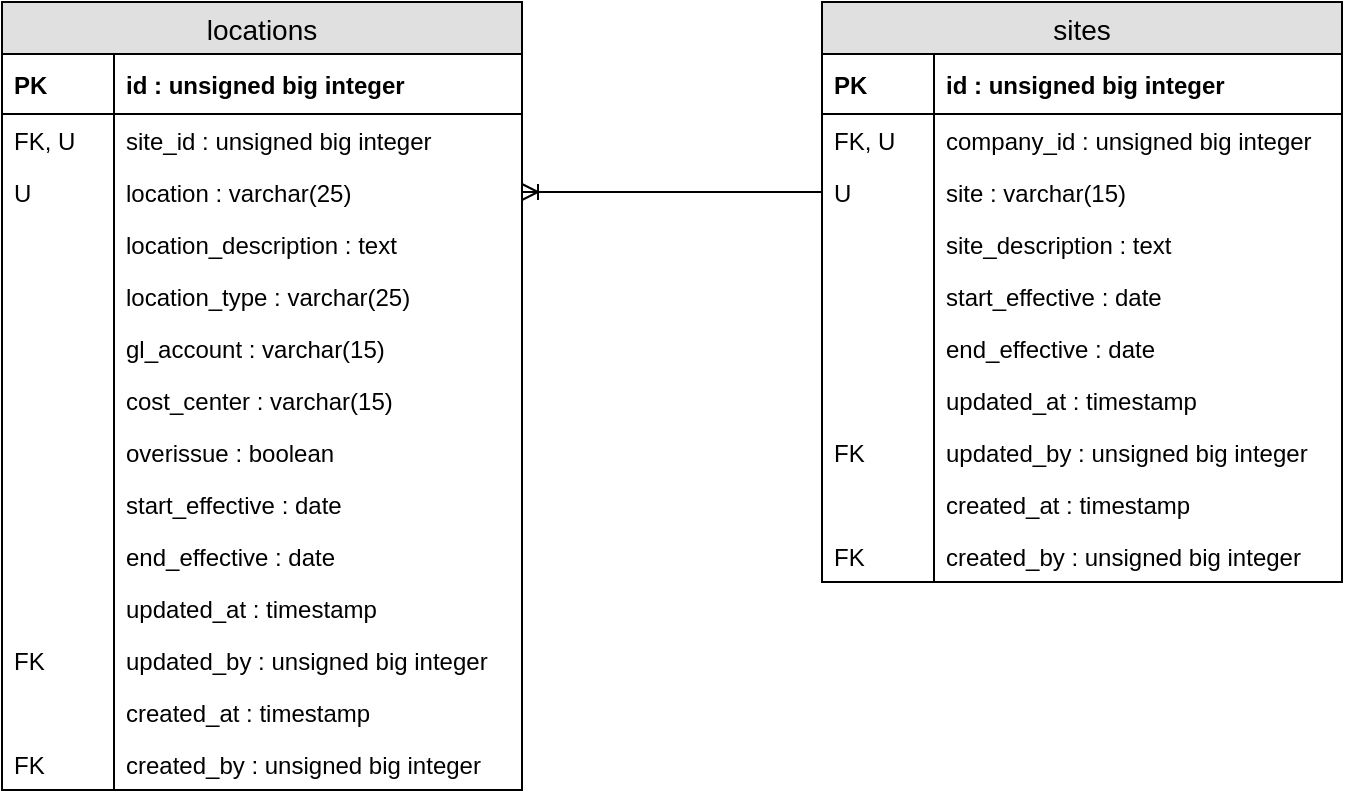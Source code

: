 <mxfile pages="1" version="11.2.3" type="github"><diagram name="Page-1" id="e56a1550-8fbb-45ad-956c-1786394a9013"><mxGraphModel dx="1422" dy="765" grid="1" gridSize="10" guides="1" tooltips="1" connect="1" arrows="1" fold="1" page="1" pageScale="1" pageWidth="1100" pageHeight="850" background="#ffffff" math="0" shadow="0"><root><mxCell id="0"/><mxCell id="1" parent="0"/><mxCell id="6ChoQouHFW53AfwpZ2my-41" value="locations" style="swimlane;fontStyle=0;childLayout=stackLayout;horizontal=1;startSize=26;fillColor=#e0e0e0;horizontalStack=0;resizeParent=1;resizeParentMax=0;resizeLast=0;collapsible=1;marginBottom=0;swimlaneFillColor=#ffffff;align=center;fontSize=14;connectable=1;" parent="1" vertex="1"><mxGeometry x="90" y="80" width="260" height="394" as="geometry"/></mxCell><mxCell id="6ChoQouHFW53AfwpZ2my-44" value="id : unsigned big integer" style="shape=partialRectangle;top=0;left=0;right=0;bottom=1;align=left;verticalAlign=middle;fillColor=none;spacingLeft=60;spacingRight=4;overflow=hidden;rotatable=0;points=[[0,0.5],[1,0.5]];portConstraint=eastwest;dropTarget=0;fontStyle=1;fontSize=12;" parent="6ChoQouHFW53AfwpZ2my-41" vertex="1"><mxGeometry y="26" width="260" height="30" as="geometry"/></mxCell><mxCell id="6ChoQouHFW53AfwpZ2my-45" value="PK" style="shape=partialRectangle;fontStyle=1;top=0;left=0;bottom=0;fillColor=none;align=left;verticalAlign=middle;spacingLeft=4;spacingRight=4;overflow=hidden;rotatable=0;points=[];portConstraint=eastwest;part=1;fontSize=12;" parent="6ChoQouHFW53AfwpZ2my-44" vertex="1" connectable="0"><mxGeometry width="56" height="30" as="geometry"/></mxCell><mxCell id="6ChoQouHFW53AfwpZ2my-46" value="site_id : unsigned big integer" style="shape=partialRectangle;top=0;left=0;right=0;bottom=0;align=left;verticalAlign=top;fillColor=none;spacingLeft=60;spacingRight=4;overflow=hidden;rotatable=0;points=[[0,0.5],[1,0.5]];portConstraint=eastwest;dropTarget=0;fontSize=12;" parent="6ChoQouHFW53AfwpZ2my-41" vertex="1"><mxGeometry y="56" width="260" height="26" as="geometry"/></mxCell><mxCell id="6ChoQouHFW53AfwpZ2my-47" value="FK, U" style="shape=partialRectangle;top=0;left=0;bottom=0;fillColor=none;align=left;verticalAlign=top;spacingLeft=4;spacingRight=4;overflow=hidden;rotatable=0;points=[];portConstraint=eastwest;part=1;fontSize=12;" parent="6ChoQouHFW53AfwpZ2my-46" vertex="1" connectable="0"><mxGeometry width="56" height="26" as="geometry"/></mxCell><mxCell id="6ChoQouHFW53AfwpZ2my-55" value="location : varchar(25)" style="shape=partialRectangle;top=0;left=0;right=0;bottom=0;align=left;verticalAlign=top;fillColor=none;spacingLeft=60;spacingRight=4;overflow=hidden;rotatable=0;points=[[0,0.5],[1,0.5]];portConstraint=eastwest;dropTarget=0;fontSize=12;" parent="6ChoQouHFW53AfwpZ2my-41" vertex="1"><mxGeometry y="82" width="260" height="26" as="geometry"/></mxCell><mxCell id="6ChoQouHFW53AfwpZ2my-56" value="U" style="shape=partialRectangle;top=0;left=0;bottom=0;fillColor=none;align=left;verticalAlign=top;spacingLeft=4;spacingRight=4;overflow=hidden;rotatable=0;points=[];portConstraint=eastwest;part=1;fontSize=12;" parent="6ChoQouHFW53AfwpZ2my-55" vertex="1" connectable="0"><mxGeometry width="56" height="26" as="geometry"/></mxCell><mxCell id="6ChoQouHFW53AfwpZ2my-57" value="location_description : text" style="shape=partialRectangle;top=0;left=0;right=0;bottom=0;align=left;verticalAlign=top;fillColor=none;spacingLeft=60;spacingRight=4;overflow=hidden;rotatable=0;points=[[0,0.5],[1,0.5]];portConstraint=eastwest;dropTarget=0;fontSize=12;" parent="6ChoQouHFW53AfwpZ2my-41" vertex="1"><mxGeometry y="108" width="260" height="26" as="geometry"/></mxCell><mxCell id="6ChoQouHFW53AfwpZ2my-58" value="" style="shape=partialRectangle;top=0;left=0;bottom=0;fillColor=none;align=left;verticalAlign=top;spacingLeft=4;spacingRight=4;overflow=hidden;rotatable=0;points=[];portConstraint=eastwest;part=1;fontSize=12;" parent="6ChoQouHFW53AfwpZ2my-57" vertex="1" connectable="0"><mxGeometry width="56" height="26" as="geometry"/></mxCell><mxCell id="6ChoQouHFW53AfwpZ2my-59" value="location_type : varchar(25)" style="shape=partialRectangle;top=0;left=0;right=0;bottom=0;align=left;verticalAlign=top;fillColor=none;spacingLeft=60;spacingRight=4;overflow=hidden;rotatable=0;points=[[0,0.5],[1,0.5]];portConstraint=eastwest;dropTarget=0;fontSize=12;" parent="6ChoQouHFW53AfwpZ2my-41" vertex="1"><mxGeometry y="134" width="260" height="26" as="geometry"/></mxCell><mxCell id="6ChoQouHFW53AfwpZ2my-60" value="" style="shape=partialRectangle;top=0;left=0;bottom=0;fillColor=none;align=left;verticalAlign=top;spacingLeft=4;spacingRight=4;overflow=hidden;rotatable=0;points=[];portConstraint=eastwest;part=1;fontSize=12;" parent="6ChoQouHFW53AfwpZ2my-59" vertex="1" connectable="0"><mxGeometry width="56" height="26" as="geometry"/></mxCell><mxCell id="6ChoQouHFW53AfwpZ2my-61" value="gl_account : varchar(15)" style="shape=partialRectangle;top=0;left=0;right=0;bottom=0;align=left;verticalAlign=top;fillColor=none;spacingLeft=60;spacingRight=4;overflow=hidden;rotatable=0;points=[[0,0.5],[1,0.5]];portConstraint=eastwest;dropTarget=0;fontSize=12;" parent="6ChoQouHFW53AfwpZ2my-41" vertex="1"><mxGeometry y="160" width="260" height="26" as="geometry"/></mxCell><mxCell id="6ChoQouHFW53AfwpZ2my-62" value="" style="shape=partialRectangle;top=0;left=0;bottom=0;fillColor=none;align=left;verticalAlign=top;spacingLeft=4;spacingRight=4;overflow=hidden;rotatable=0;points=[];portConstraint=eastwest;part=1;fontSize=12;" parent="6ChoQouHFW53AfwpZ2my-61" vertex="1" connectable="0"><mxGeometry width="56" height="26" as="geometry"/></mxCell><mxCell id="6ChoQouHFW53AfwpZ2my-63" value="cost_center : varchar(15)" style="shape=partialRectangle;top=0;left=0;right=0;bottom=0;align=left;verticalAlign=top;fillColor=none;spacingLeft=60;spacingRight=4;overflow=hidden;rotatable=0;points=[[0,0.5],[1,0.5]];portConstraint=eastwest;dropTarget=0;fontSize=12;" parent="6ChoQouHFW53AfwpZ2my-41" vertex="1"><mxGeometry y="186" width="260" height="26" as="geometry"/></mxCell><mxCell id="6ChoQouHFW53AfwpZ2my-64" value="" style="shape=partialRectangle;top=0;left=0;bottom=0;fillColor=none;align=left;verticalAlign=top;spacingLeft=4;spacingRight=4;overflow=hidden;rotatable=0;points=[];portConstraint=eastwest;part=1;fontSize=12;" parent="6ChoQouHFW53AfwpZ2my-63" vertex="1" connectable="0"><mxGeometry width="56" height="26" as="geometry"/></mxCell><mxCell id="6ChoQouHFW53AfwpZ2my-65" value="overissue : boolean" style="shape=partialRectangle;top=0;left=0;right=0;bottom=0;align=left;verticalAlign=top;fillColor=none;spacingLeft=60;spacingRight=4;overflow=hidden;rotatable=0;points=[[0,0.5],[1,0.5]];portConstraint=eastwest;dropTarget=0;fontSize=12;" parent="6ChoQouHFW53AfwpZ2my-41" vertex="1"><mxGeometry y="212" width="260" height="26" as="geometry"/></mxCell><mxCell id="6ChoQouHFW53AfwpZ2my-66" value="" style="shape=partialRectangle;top=0;left=0;bottom=0;fillColor=none;align=left;verticalAlign=top;spacingLeft=4;spacingRight=4;overflow=hidden;rotatable=0;points=[];portConstraint=eastwest;part=1;fontSize=12;" parent="6ChoQouHFW53AfwpZ2my-65" vertex="1" connectable="0"><mxGeometry width="56" height="26" as="geometry"/></mxCell><mxCell id="6ChoQouHFW53AfwpZ2my-69" value="start_effective : date" style="shape=partialRectangle;top=0;left=0;right=0;bottom=0;align=left;verticalAlign=top;fillColor=none;spacingLeft=60;spacingRight=4;overflow=hidden;rotatable=0;points=[[0,0.5],[1,0.5]];portConstraint=eastwest;dropTarget=0;fontSize=12;" parent="6ChoQouHFW53AfwpZ2my-41" vertex="1"><mxGeometry y="238" width="260" height="26" as="geometry"/></mxCell><mxCell id="6ChoQouHFW53AfwpZ2my-70" value="" style="shape=partialRectangle;top=0;left=0;bottom=0;fillColor=none;align=left;verticalAlign=top;spacingLeft=4;spacingRight=4;overflow=hidden;rotatable=0;points=[];portConstraint=eastwest;part=1;fontSize=12;" parent="6ChoQouHFW53AfwpZ2my-69" vertex="1" connectable="0"><mxGeometry width="56" height="26" as="geometry"/></mxCell><mxCell id="6ChoQouHFW53AfwpZ2my-71" value="end_effective : date" style="shape=partialRectangle;top=0;left=0;right=0;bottom=0;align=left;verticalAlign=top;fillColor=none;spacingLeft=60;spacingRight=4;overflow=hidden;rotatable=0;points=[[0,0.5],[1,0.5]];portConstraint=eastwest;dropTarget=0;fontSize=12;" parent="6ChoQouHFW53AfwpZ2my-41" vertex="1"><mxGeometry y="264" width="260" height="26" as="geometry"/></mxCell><mxCell id="6ChoQouHFW53AfwpZ2my-72" value="" style="shape=partialRectangle;top=0;left=0;bottom=0;fillColor=none;align=left;verticalAlign=top;spacingLeft=4;spacingRight=4;overflow=hidden;rotatable=0;points=[];portConstraint=eastwest;part=1;fontSize=12;" parent="6ChoQouHFW53AfwpZ2my-71" vertex="1" connectable="0"><mxGeometry width="56" height="26" as="geometry"/></mxCell><mxCell id="6ChoQouHFW53AfwpZ2my-77" value="updated_at : timestamp" style="shape=partialRectangle;top=0;left=0;right=0;bottom=0;align=left;verticalAlign=top;fillColor=none;spacingLeft=60;spacingRight=4;overflow=hidden;rotatable=0;points=[[0,0.5],[1,0.5]];portConstraint=eastwest;dropTarget=0;fontSize=12;" parent="6ChoQouHFW53AfwpZ2my-41" vertex="1"><mxGeometry y="290" width="260" height="26" as="geometry"/></mxCell><mxCell id="6ChoQouHFW53AfwpZ2my-78" value="" style="shape=partialRectangle;top=0;left=0;bottom=0;fillColor=none;align=left;verticalAlign=top;spacingLeft=4;spacingRight=4;overflow=hidden;rotatable=0;points=[];portConstraint=eastwest;part=1;fontSize=12;" parent="6ChoQouHFW53AfwpZ2my-77" vertex="1" connectable="0"><mxGeometry width="56" height="26" as="geometry"/></mxCell><mxCell id="6ChoQouHFW53AfwpZ2my-79" value="updated_by : unsigned big integer" style="shape=partialRectangle;top=0;left=0;right=0;bottom=0;align=left;verticalAlign=top;fillColor=none;spacingLeft=60;spacingRight=4;overflow=hidden;rotatable=0;points=[[0,0.5],[1,0.5]];portConstraint=eastwest;dropTarget=0;fontSize=12;" parent="6ChoQouHFW53AfwpZ2my-41" vertex="1"><mxGeometry y="316" width="260" height="26" as="geometry"/></mxCell><mxCell id="6ChoQouHFW53AfwpZ2my-80" value="FK" style="shape=partialRectangle;top=0;left=0;bottom=0;fillColor=none;align=left;verticalAlign=top;spacingLeft=4;spacingRight=4;overflow=hidden;rotatable=0;points=[];portConstraint=eastwest;part=1;fontSize=12;" parent="6ChoQouHFW53AfwpZ2my-79" vertex="1" connectable="0"><mxGeometry width="56" height="26" as="geometry"/></mxCell><mxCell id="6ChoQouHFW53AfwpZ2my-73" value="created_at : timestamp" style="shape=partialRectangle;top=0;left=0;right=0;bottom=0;align=left;verticalAlign=top;fillColor=none;spacingLeft=60;spacingRight=4;overflow=hidden;rotatable=0;points=[[0,0.5],[1,0.5]];portConstraint=eastwest;dropTarget=0;fontSize=12;" parent="6ChoQouHFW53AfwpZ2my-41" vertex="1"><mxGeometry y="342" width="260" height="26" as="geometry"/></mxCell><mxCell id="6ChoQouHFW53AfwpZ2my-74" value="" style="shape=partialRectangle;top=0;left=0;bottom=0;fillColor=none;align=left;verticalAlign=top;spacingLeft=4;spacingRight=4;overflow=hidden;rotatable=0;points=[];portConstraint=eastwest;part=1;fontSize=12;" parent="6ChoQouHFW53AfwpZ2my-73" vertex="1" connectable="0"><mxGeometry width="56" height="26" as="geometry"/></mxCell><mxCell id="6ChoQouHFW53AfwpZ2my-75" value="created_by : unsigned big integer" style="shape=partialRectangle;top=0;left=0;right=0;bottom=0;align=left;verticalAlign=top;fillColor=none;spacingLeft=60;spacingRight=4;overflow=hidden;rotatable=0;points=[[0,0.5],[1,0.5]];portConstraint=eastwest;dropTarget=0;fontSize=12;" parent="6ChoQouHFW53AfwpZ2my-41" vertex="1"><mxGeometry y="368" width="260" height="26" as="geometry"/></mxCell><mxCell id="6ChoQouHFW53AfwpZ2my-76" value="FK" style="shape=partialRectangle;top=0;left=0;bottom=0;fillColor=none;align=left;verticalAlign=top;spacingLeft=4;spacingRight=4;overflow=hidden;rotatable=0;points=[];portConstraint=eastwest;part=1;fontSize=12;" parent="6ChoQouHFW53AfwpZ2my-75" vertex="1" connectable="0"><mxGeometry width="56" height="26" as="geometry"/></mxCell><mxCell id="AOgxyuQQv9AijGrgczdw-1" value="sites" style="swimlane;fontStyle=0;childLayout=stackLayout;horizontal=1;startSize=26;fillColor=#e0e0e0;horizontalStack=0;resizeParent=1;resizeParentMax=0;resizeLast=0;collapsible=1;marginBottom=0;swimlaneFillColor=#ffffff;align=center;fontSize=14;" vertex="1" parent="1"><mxGeometry x="500" y="80" width="260" height="290" as="geometry"/></mxCell><mxCell id="AOgxyuQQv9AijGrgczdw-2" value="id : unsigned big integer" style="shape=partialRectangle;top=0;left=0;right=0;bottom=1;align=left;verticalAlign=middle;fillColor=none;spacingLeft=60;spacingRight=4;overflow=hidden;rotatable=0;points=[[0,0.5],[1,0.5]];portConstraint=eastwest;dropTarget=0;fontStyle=1;fontSize=12;" vertex="1" parent="AOgxyuQQv9AijGrgczdw-1"><mxGeometry y="26" width="260" height="30" as="geometry"/></mxCell><mxCell id="AOgxyuQQv9AijGrgczdw-3" value="PK" style="shape=partialRectangle;fontStyle=1;top=0;left=0;bottom=0;fillColor=none;align=left;verticalAlign=middle;spacingLeft=4;spacingRight=4;overflow=hidden;rotatable=0;points=[];portConstraint=eastwest;part=1;fontSize=12;" vertex="1" connectable="0" parent="AOgxyuQQv9AijGrgczdw-2"><mxGeometry width="56" height="30" as="geometry"/></mxCell><mxCell id="AOgxyuQQv9AijGrgczdw-6" value="company_id : unsigned big integer" style="shape=partialRectangle;top=0;left=0;right=0;bottom=0;align=left;verticalAlign=top;fillColor=none;spacingLeft=60;spacingRight=4;overflow=hidden;rotatable=0;points=[[0,0.5],[1,0.5]];portConstraint=eastwest;dropTarget=0;fontSize=12;" vertex="1" parent="AOgxyuQQv9AijGrgczdw-1"><mxGeometry y="56" width="260" height="26" as="geometry"/></mxCell><mxCell id="AOgxyuQQv9AijGrgczdw-7" value="FK, U" style="shape=partialRectangle;top=0;left=0;bottom=0;fillColor=none;align=left;verticalAlign=top;spacingLeft=4;spacingRight=4;overflow=hidden;rotatable=0;points=[];portConstraint=eastwest;part=1;fontSize=12;" vertex="1" connectable="0" parent="AOgxyuQQv9AijGrgczdw-6"><mxGeometry width="56" height="26" as="geometry"/></mxCell><mxCell id="AOgxyuQQv9AijGrgczdw-8" value="site : varchar(15)" style="shape=partialRectangle;top=0;left=0;right=0;bottom=0;align=left;verticalAlign=top;fillColor=none;spacingLeft=60;spacingRight=4;overflow=hidden;rotatable=0;points=[[0,0.5],[1,0.5]];portConstraint=eastwest;dropTarget=0;fontSize=12;" vertex="1" parent="AOgxyuQQv9AijGrgczdw-1"><mxGeometry y="82" width="260" height="26" as="geometry"/></mxCell><mxCell id="AOgxyuQQv9AijGrgczdw-9" value="U" style="shape=partialRectangle;top=0;left=0;bottom=0;fillColor=none;align=left;verticalAlign=top;spacingLeft=4;spacingRight=4;overflow=hidden;rotatable=0;points=[];portConstraint=eastwest;part=1;fontSize=12;" vertex="1" connectable="0" parent="AOgxyuQQv9AijGrgczdw-8"><mxGeometry width="56" height="26" as="geometry"/></mxCell><mxCell id="AOgxyuQQv9AijGrgczdw-10" value="site_description : text" style="shape=partialRectangle;top=0;left=0;right=0;bottom=0;align=left;verticalAlign=top;fillColor=none;spacingLeft=60;spacingRight=4;overflow=hidden;rotatable=0;points=[[0,0.5],[1,0.5]];portConstraint=eastwest;dropTarget=0;fontSize=12;" vertex="1" parent="AOgxyuQQv9AijGrgczdw-1"><mxGeometry y="108" width="260" height="26" as="geometry"/></mxCell><mxCell id="AOgxyuQQv9AijGrgczdw-11" value="" style="shape=partialRectangle;top=0;left=0;bottom=0;fillColor=none;align=left;verticalAlign=top;spacingLeft=4;spacingRight=4;overflow=hidden;rotatable=0;points=[];portConstraint=eastwest;part=1;fontSize=12;" vertex="1" connectable="0" parent="AOgxyuQQv9AijGrgczdw-10"><mxGeometry width="56" height="26" as="geometry"/></mxCell><mxCell id="AOgxyuQQv9AijGrgczdw-12" value="start_effective : date" style="shape=partialRectangle;top=0;left=0;right=0;bottom=0;align=left;verticalAlign=top;fillColor=none;spacingLeft=60;spacingRight=4;overflow=hidden;rotatable=0;points=[[0,0.5],[1,0.5]];portConstraint=eastwest;dropTarget=0;fontSize=12;" vertex="1" parent="AOgxyuQQv9AijGrgczdw-1"><mxGeometry y="134" width="260" height="26" as="geometry"/></mxCell><mxCell id="AOgxyuQQv9AijGrgczdw-13" value="" style="shape=partialRectangle;top=0;left=0;bottom=0;fillColor=none;align=left;verticalAlign=top;spacingLeft=4;spacingRight=4;overflow=hidden;rotatable=0;points=[];portConstraint=eastwest;part=1;fontSize=12;" vertex="1" connectable="0" parent="AOgxyuQQv9AijGrgczdw-12"><mxGeometry width="56" height="26" as="geometry"/></mxCell><mxCell id="AOgxyuQQv9AijGrgczdw-14" value="end_effective : date" style="shape=partialRectangle;top=0;left=0;right=0;bottom=0;align=left;verticalAlign=top;fillColor=none;spacingLeft=60;spacingRight=4;overflow=hidden;rotatable=0;points=[[0,0.5],[1,0.5]];portConstraint=eastwest;dropTarget=0;fontSize=12;" vertex="1" parent="AOgxyuQQv9AijGrgczdw-1"><mxGeometry y="160" width="260" height="26" as="geometry"/></mxCell><mxCell id="AOgxyuQQv9AijGrgczdw-15" value="" style="shape=partialRectangle;top=0;left=0;bottom=0;fillColor=none;align=left;verticalAlign=top;spacingLeft=4;spacingRight=4;overflow=hidden;rotatable=0;points=[];portConstraint=eastwest;part=1;fontSize=12;" vertex="1" connectable="0" parent="AOgxyuQQv9AijGrgczdw-14"><mxGeometry width="56" height="26" as="geometry"/></mxCell><mxCell id="AOgxyuQQv9AijGrgczdw-16" value="updated_at : timestamp" style="shape=partialRectangle;top=0;left=0;right=0;bottom=0;align=left;verticalAlign=top;fillColor=none;spacingLeft=60;spacingRight=4;overflow=hidden;rotatable=0;points=[[0,0.5],[1,0.5]];portConstraint=eastwest;dropTarget=0;fontSize=12;" vertex="1" parent="AOgxyuQQv9AijGrgczdw-1"><mxGeometry y="186" width="260" height="26" as="geometry"/></mxCell><mxCell id="AOgxyuQQv9AijGrgczdw-17" value="" style="shape=partialRectangle;top=0;left=0;bottom=0;fillColor=none;align=left;verticalAlign=top;spacingLeft=4;spacingRight=4;overflow=hidden;rotatable=0;points=[];portConstraint=eastwest;part=1;fontSize=12;" vertex="1" connectable="0" parent="AOgxyuQQv9AijGrgczdw-16"><mxGeometry width="56" height="26" as="geometry"/></mxCell><mxCell id="AOgxyuQQv9AijGrgczdw-18" value="updated_by : unsigned big integer" style="shape=partialRectangle;top=0;left=0;right=0;bottom=0;align=left;verticalAlign=top;fillColor=none;spacingLeft=60;spacingRight=4;overflow=hidden;rotatable=0;points=[[0,0.5],[1,0.5]];portConstraint=eastwest;dropTarget=0;fontSize=12;" vertex="1" parent="AOgxyuQQv9AijGrgczdw-1"><mxGeometry y="212" width="260" height="26" as="geometry"/></mxCell><mxCell id="AOgxyuQQv9AijGrgczdw-19" value="FK" style="shape=partialRectangle;top=0;left=0;bottom=0;fillColor=none;align=left;verticalAlign=top;spacingLeft=4;spacingRight=4;overflow=hidden;rotatable=0;points=[];portConstraint=eastwest;part=1;fontSize=12;" vertex="1" connectable="0" parent="AOgxyuQQv9AijGrgczdw-18"><mxGeometry width="56" height="26" as="geometry"/></mxCell><mxCell id="AOgxyuQQv9AijGrgczdw-20" value="created_at : timestamp" style="shape=partialRectangle;top=0;left=0;right=0;bottom=0;align=left;verticalAlign=top;fillColor=none;spacingLeft=60;spacingRight=4;overflow=hidden;rotatable=0;points=[[0,0.5],[1,0.5]];portConstraint=eastwest;dropTarget=0;fontSize=12;" vertex="1" parent="AOgxyuQQv9AijGrgczdw-1"><mxGeometry y="238" width="260" height="26" as="geometry"/></mxCell><mxCell id="AOgxyuQQv9AijGrgczdw-21" value="" style="shape=partialRectangle;top=0;left=0;bottom=0;fillColor=none;align=left;verticalAlign=top;spacingLeft=4;spacingRight=4;overflow=hidden;rotatable=0;points=[];portConstraint=eastwest;part=1;fontSize=12;" vertex="1" connectable="0" parent="AOgxyuQQv9AijGrgczdw-20"><mxGeometry width="56" height="26" as="geometry"/></mxCell><mxCell id="AOgxyuQQv9AijGrgczdw-22" value="created_by : unsigned big integer" style="shape=partialRectangle;top=0;left=0;right=0;bottom=0;align=left;verticalAlign=top;fillColor=none;spacingLeft=60;spacingRight=4;overflow=hidden;rotatable=0;points=[[0,0.5],[1,0.5]];portConstraint=eastwest;dropTarget=0;fontSize=12;" vertex="1" parent="AOgxyuQQv9AijGrgczdw-1"><mxGeometry y="264" width="260" height="26" as="geometry"/></mxCell><mxCell id="AOgxyuQQv9AijGrgczdw-23" value="FK" style="shape=partialRectangle;top=0;left=0;bottom=0;fillColor=none;align=left;verticalAlign=top;spacingLeft=4;spacingRight=4;overflow=hidden;rotatable=0;points=[];portConstraint=eastwest;part=1;fontSize=12;" vertex="1" connectable="0" parent="AOgxyuQQv9AijGrgczdw-22"><mxGeometry width="56" height="26" as="geometry"/></mxCell><mxCell id="AOgxyuQQv9AijGrgczdw-25" value="" style="edgeStyle=entityRelationEdgeStyle;fontSize=12;html=1;endArrow=ERoneToMany;" edge="1" parent="1" source="AOgxyuQQv9AijGrgczdw-8" target="6ChoQouHFW53AfwpZ2my-55"><mxGeometry width="100" height="100" relative="1" as="geometry"><mxPoint x="540" y="330" as="sourcePoint"/><mxPoint x="460" y="360" as="targetPoint"/></mxGeometry></mxCell></root></mxGraphModel></diagram></mxfile>